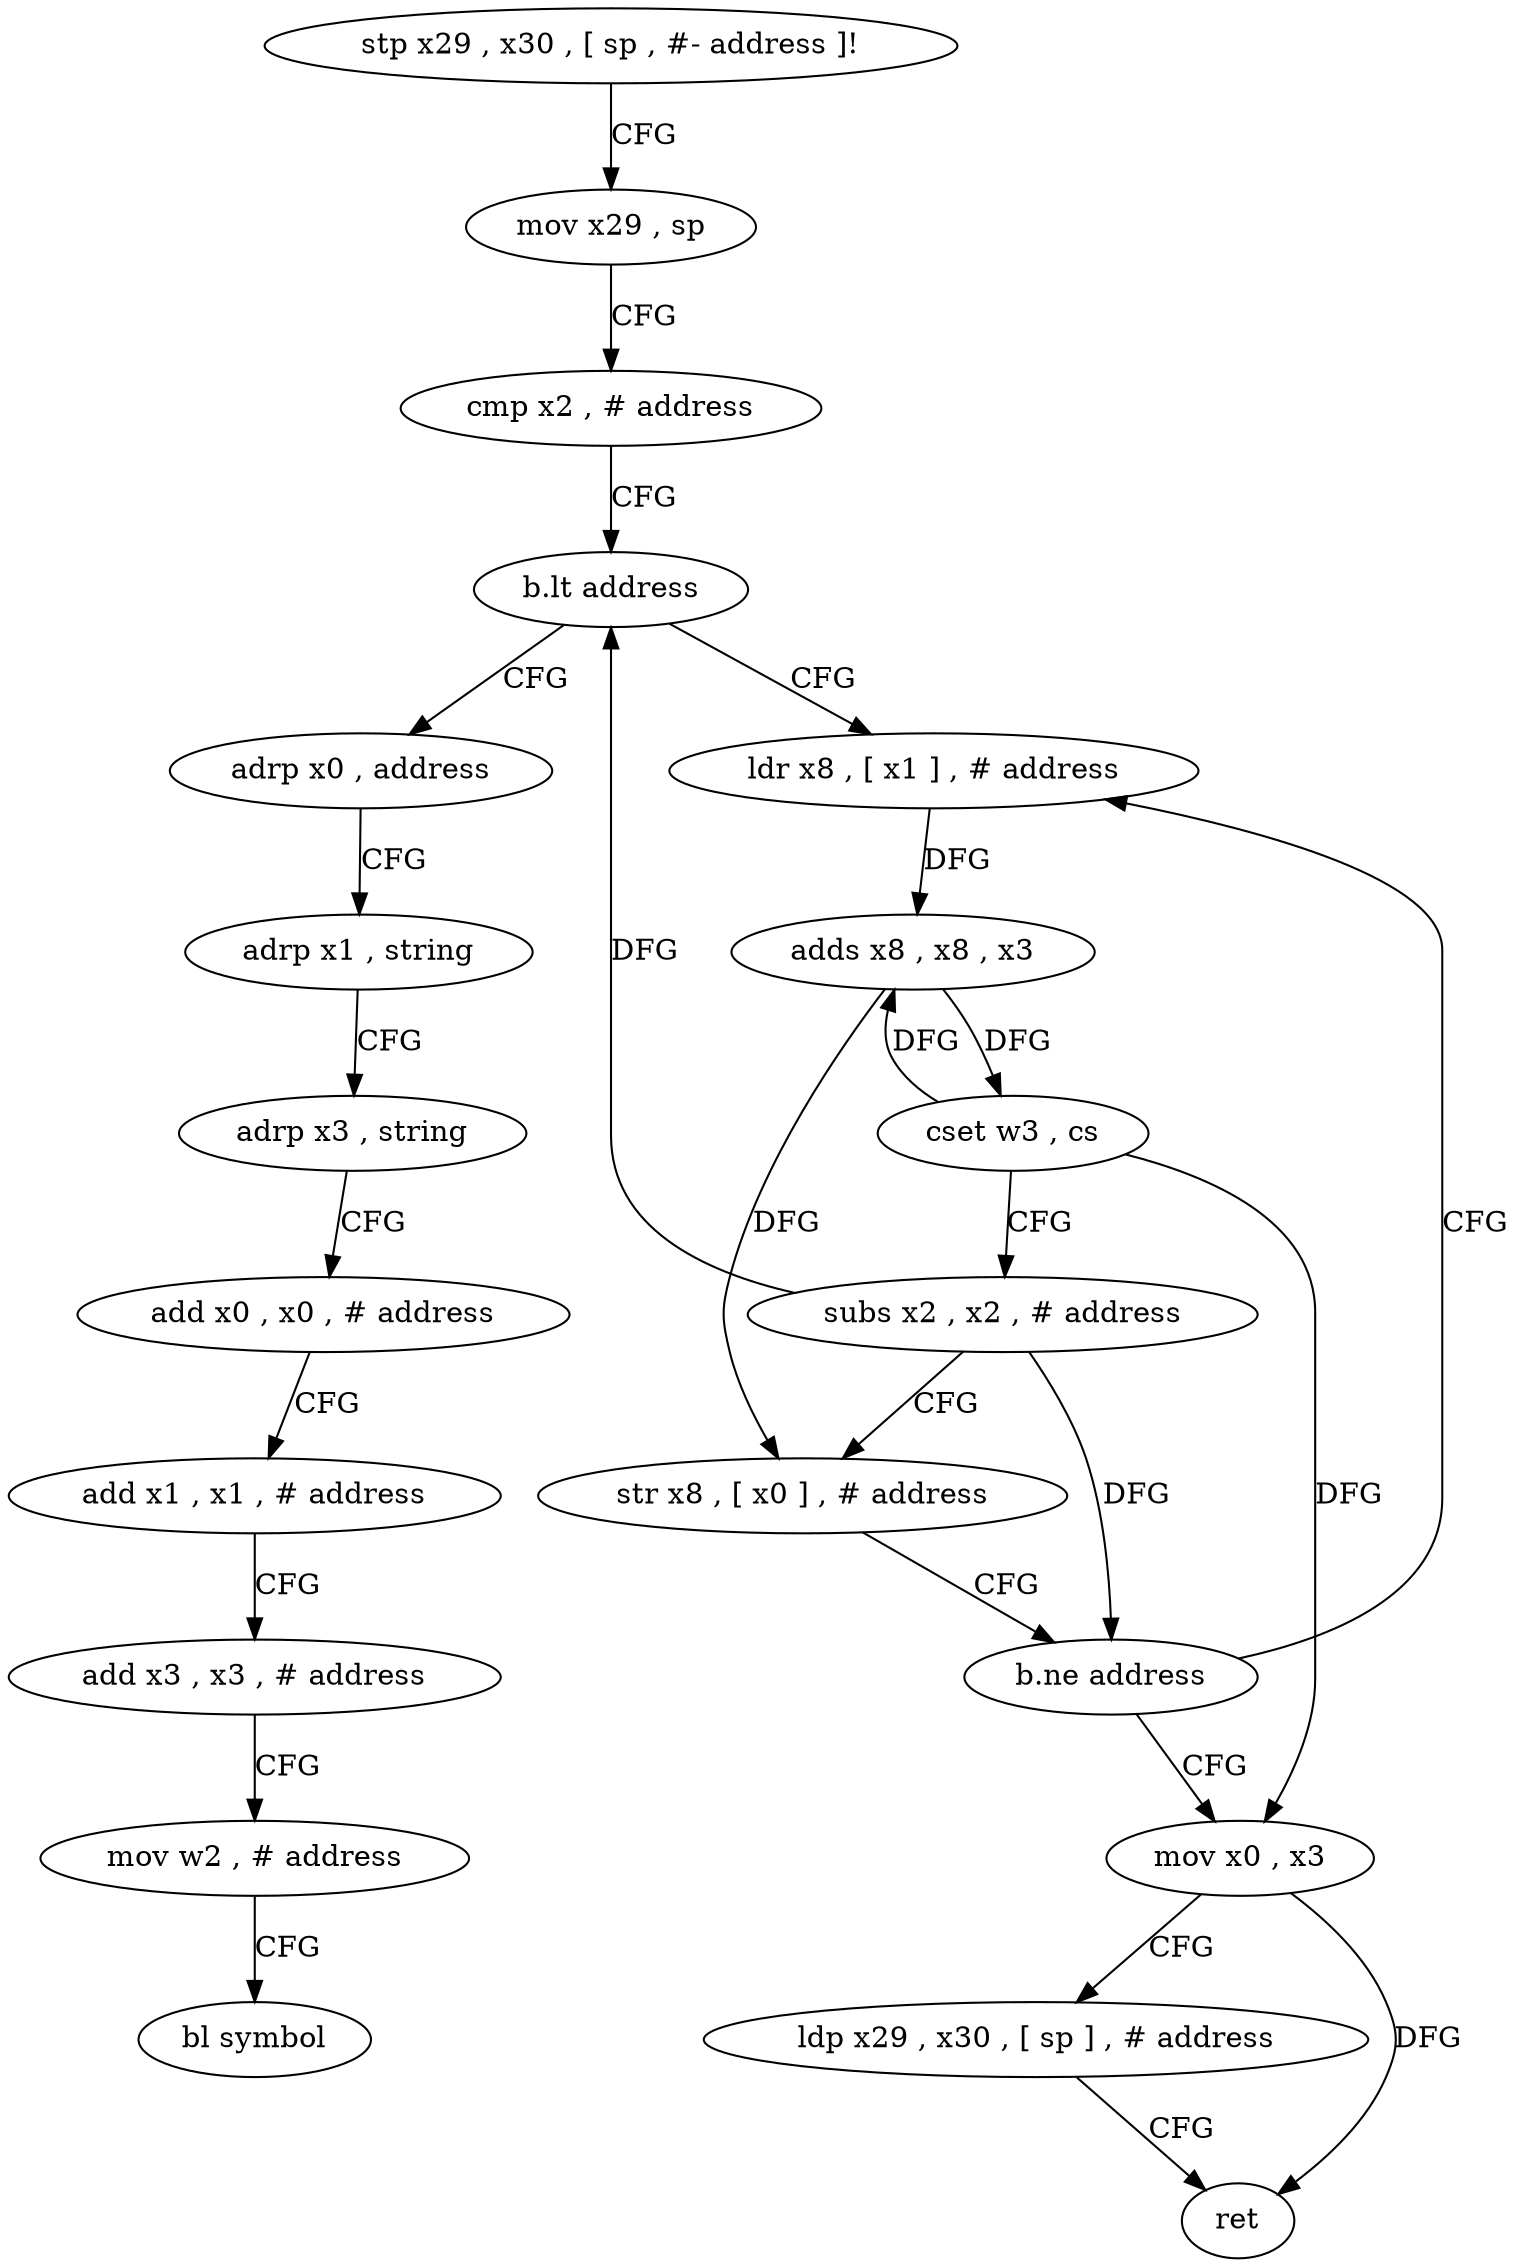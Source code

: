 digraph "func" {
"4217240" [label = "stp x29 , x30 , [ sp , #- address ]!" ]
"4217244" [label = "mov x29 , sp" ]
"4217248" [label = "cmp x2 , # address" ]
"4217252" [label = "b.lt address" ]
"4217292" [label = "adrp x0 , address" ]
"4217256" [label = "ldr x8 , [ x1 ] , # address" ]
"4217296" [label = "adrp x1 , string" ]
"4217300" [label = "adrp x3 , string" ]
"4217304" [label = "add x0 , x0 , # address" ]
"4217308" [label = "add x1 , x1 , # address" ]
"4217312" [label = "add x3 , x3 , # address" ]
"4217316" [label = "mov w2 , # address" ]
"4217320" [label = "bl symbol" ]
"4217260" [label = "adds x8 , x8 , x3" ]
"4217264" [label = "cset w3 , cs" ]
"4217268" [label = "subs x2 , x2 , # address" ]
"4217272" [label = "str x8 , [ x0 ] , # address" ]
"4217276" [label = "b.ne address" ]
"4217280" [label = "mov x0 , x3" ]
"4217284" [label = "ldp x29 , x30 , [ sp ] , # address" ]
"4217288" [label = "ret" ]
"4217240" -> "4217244" [ label = "CFG" ]
"4217244" -> "4217248" [ label = "CFG" ]
"4217248" -> "4217252" [ label = "CFG" ]
"4217252" -> "4217292" [ label = "CFG" ]
"4217252" -> "4217256" [ label = "CFG" ]
"4217292" -> "4217296" [ label = "CFG" ]
"4217256" -> "4217260" [ label = "DFG" ]
"4217296" -> "4217300" [ label = "CFG" ]
"4217300" -> "4217304" [ label = "CFG" ]
"4217304" -> "4217308" [ label = "CFG" ]
"4217308" -> "4217312" [ label = "CFG" ]
"4217312" -> "4217316" [ label = "CFG" ]
"4217316" -> "4217320" [ label = "CFG" ]
"4217260" -> "4217264" [ label = "DFG" ]
"4217260" -> "4217272" [ label = "DFG" ]
"4217264" -> "4217268" [ label = "CFG" ]
"4217264" -> "4217260" [ label = "DFG" ]
"4217264" -> "4217280" [ label = "DFG" ]
"4217268" -> "4217272" [ label = "CFG" ]
"4217268" -> "4217252" [ label = "DFG" ]
"4217268" -> "4217276" [ label = "DFG" ]
"4217272" -> "4217276" [ label = "CFG" ]
"4217276" -> "4217256" [ label = "CFG" ]
"4217276" -> "4217280" [ label = "CFG" ]
"4217280" -> "4217284" [ label = "CFG" ]
"4217280" -> "4217288" [ label = "DFG" ]
"4217284" -> "4217288" [ label = "CFG" ]
}
